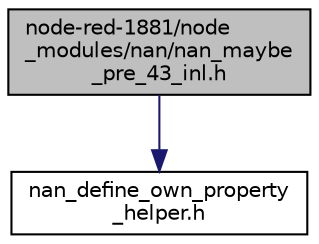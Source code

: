 digraph "node-red-1881/node_modules/nan/nan_maybe_pre_43_inl.h"
{
  edge [fontname="Helvetica",fontsize="10",labelfontname="Helvetica",labelfontsize="10"];
  node [fontname="Helvetica",fontsize="10",shape=record];
  Node0 [label="node-red-1881/node\l_modules/nan/nan_maybe\l_pre_43_inl.h",height=0.2,width=0.4,color="black", fillcolor="grey75", style="filled", fontcolor="black"];
  Node0 -> Node1 [color="midnightblue",fontsize="10",style="solid",fontname="Helvetica"];
  Node1 [label="nan_define_own_property\l_helper.h",height=0.2,width=0.4,color="black", fillcolor="white", style="filled",URL="$nan__define__own__property__helper_8h.html"];
}
